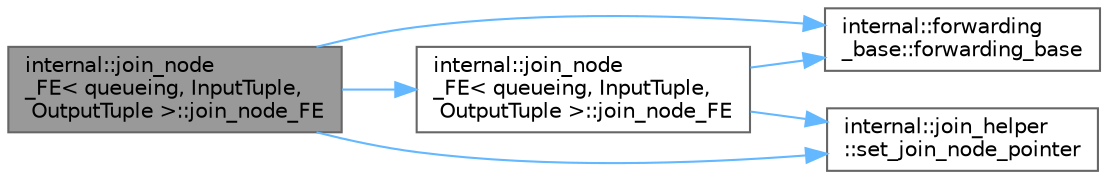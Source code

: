digraph "internal::join_node_FE&lt; queueing, InputTuple, OutputTuple &gt;::join_node_FE"
{
 // LATEX_PDF_SIZE
  bgcolor="transparent";
  edge [fontname=Helvetica,fontsize=10,labelfontname=Helvetica,labelfontsize=10];
  node [fontname=Helvetica,fontsize=10,shape=box,height=0.2,width=0.4];
  rankdir="LR";
  Node1 [id="Node000001",label="internal::join_node\l_FE\< queueing, InputTuple,\l OutputTuple \>::join_node_FE",height=0.2,width=0.4,color="gray40", fillcolor="grey60", style="filled", fontcolor="black",tooltip=" "];
  Node1 -> Node2 [id="edge6_Node000001_Node000002",color="steelblue1",style="solid",tooltip=" "];
  Node2 [id="Node000002",label="internal::forwarding\l_base::forwarding_base",height=0.2,width=0.4,color="grey40", fillcolor="white", style="filled",URL="$structinternal_1_1forwarding__base.html#ae62a648f3b75702457766b956ef42e52",tooltip=" "];
  Node1 -> Node3 [id="edge7_Node000001_Node000003",color="steelblue1",style="solid",tooltip=" "];
  Node3 [id="Node000003",label="internal::join_node\l_FE\< queueing, InputTuple,\l OutputTuple \>::join_node_FE",height=0.2,width=0.4,color="grey40", fillcolor="white", style="filled",URL="$classinternal_1_1join__node___f_e_3_01queueing_00_01_input_tuple_00_01_output_tuple_01_4.html#abd6bf633ac2e359528a2ece723cee937",tooltip=" "];
  Node3 -> Node2 [id="edge8_Node000003_Node000002",color="steelblue1",style="solid",tooltip=" "];
  Node3 -> Node4 [id="edge9_Node000003_Node000004",color="steelblue1",style="solid",tooltip=" "];
  Node4 [id="Node000004",label="internal::join_helper\l::set_join_node_pointer",height=0.2,width=0.4,color="grey40", fillcolor="white", style="filled",URL="$structinternal_1_1join__helper.html#a86aa13569a535b1aa6c74f28ca627409",tooltip=" "];
  Node1 -> Node4 [id="edge10_Node000001_Node000004",color="steelblue1",style="solid",tooltip=" "];
}
